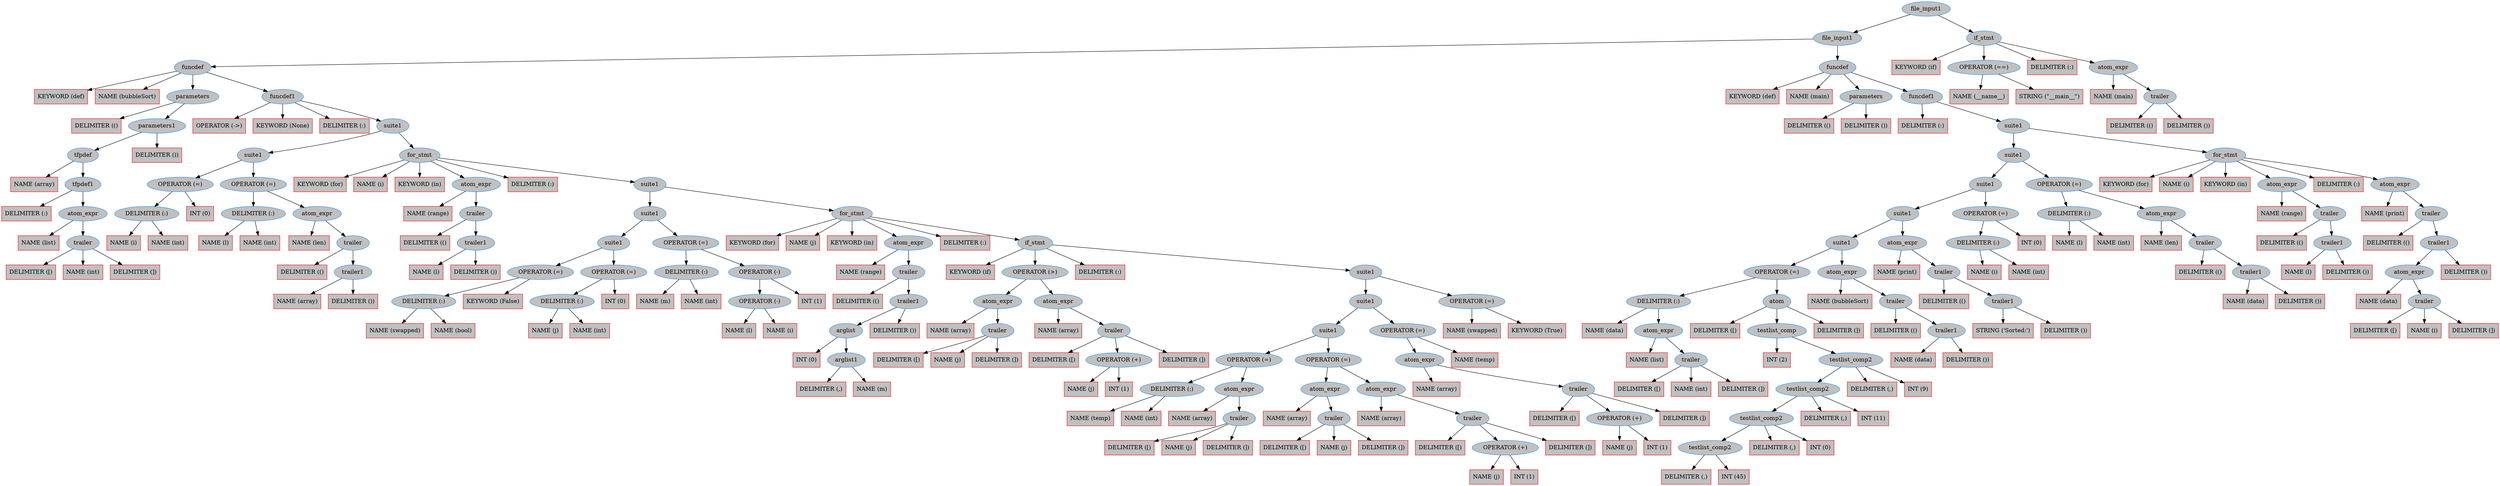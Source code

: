 digraph ParseTree {
"0x588ff08eded0"[label="file_input1" shape=ellipse style=filled color="dodgerblue" fillcolor="grey"];

"0x588ff08eded0" -> "0x588ff08ec2b0";
"0x588ff08ec2b0"[label="file_input1" shape=ellipse style=filled color="dodgerblue" fillcolor="grey"];

"0x588ff08ec2b0" -> "0x588ff08de7e0";
"0x588ff08de7e0"[label="funcdef" shape=ellipse style=filled color="dodgerblue" fillcolor="grey"];

"0x588ff08de7e0" -> "0x588ff08de550";
"0x588ff08de550"[label="KEYWORD (def)" shape=box style=filled color="red" fillcolor="grey"];

"0x588ff08de7e0" -> "0x588ff08de610";
"0x588ff08de610"[label="NAME (bubbleSort)" shape=box style=filled color="red" fillcolor="grey"];

"0x588ff08de7e0" -> "0x588ff08c92b0";
"0x588ff08c92b0"[label="parameters" shape=ellipse style=filled color="dodgerblue" fillcolor="grey"];

"0x588ff08c92b0" -> "0x588ff08c91f0";
"0x588ff08c91f0"[label="DELIMITER (()" shape=box style=filled color="red" fillcolor="grey"];

"0x588ff08c92b0" -> "0x588ff08c9130";
"0x588ff08c9130"[label="parameters1" shape=ellipse style=filled color="dodgerblue" fillcolor="grey"];

"0x588ff08c9130" -> "0x588ff08c8f40";
"0x588ff08c8f40"[label="tfpdef" shape=ellipse style=filled color="dodgerblue" fillcolor="grey"];

"0x588ff08c8f40" -> "0x588ff08c8cc0";
"0x588ff08c8cc0"[label="NAME (array)" shape=box style=filled color="red" fillcolor="grey"];

"0x588ff08c8f40" -> "0x588ff08c8be0";
"0x588ff08c8be0"[label="tfpdef1" shape=ellipse style=filled color="dodgerblue" fillcolor="grey"];

"0x588ff08c8be0" -> "0x588ff08c8b20";
"0x588ff08c8b20"[label="DELIMITER (:)" shape=box style=filled color="red" fillcolor="grey"];

"0x588ff08c8be0" -> "0x588ff08c8a40";
"0x588ff08c8a40"[label="atom_expr" shape=ellipse style=filled color="dodgerblue" fillcolor="grey"];

"0x588ff08c8a40" -> "0x588ff08c7c90";
"0x588ff08c7c90"[label="NAME (list)" shape=box style=filled color="red" fillcolor="grey"];

"0x588ff08c8a40" -> "0x588ff08c86c0";
"0x588ff08c86c0"[label="trailer" shape=ellipse style=filled color="dodgerblue" fillcolor="grey"];

"0x588ff08c86c0" -> "0x588ff08c8450";
"0x588ff08c8450"[label="DELIMITER ([)" shape=box style=filled color="red" fillcolor="grey"];

"0x588ff08c86c0" -> "0x588ff08c8370";
"0x588ff08c8370"[label="NAME (int)" shape=box style=filled color="red" fillcolor="grey"];

"0x588ff08c86c0" -> "0x588ff08c8510";
"0x588ff08c8510"[label="DELIMITER (])" shape=box style=filled color="red" fillcolor="grey"];

"0x588ff08c9130" -> "0x588ff08c9070";
"0x588ff08c9070"[label="DELIMITER ())" shape=box style=filled color="red" fillcolor="grey"];

"0x588ff08de7e0" -> "0x588ff08de460";
"0x588ff08de460"[label="funcdef1" shape=ellipse style=filled color="dodgerblue" fillcolor="grey"];

"0x588ff08de460" -> "0x588ff08de2e0";
"0x588ff08de2e0"[label="OPERATOR (->)" shape=box style=filled color="red" fillcolor="grey"];

"0x588ff08de460" -> "0x588ff08c9750";
"0x588ff08c9750"[label="KEYWORD (None)" shape=box style=filled color="red" fillcolor="grey"];

"0x588ff08de460" -> "0x588ff08de3a0";
"0x588ff08de3a0"[label="DELIMITER (:)" shape=box style=filled color="red" fillcolor="grey"];

"0x588ff08de460" -> "0x588ff08de200";
"0x588ff08de200"[label="suite1" shape=ellipse style=filled color="dodgerblue" fillcolor="grey"];

"0x588ff08de200" -> "0x588ff08cce30";
"0x588ff08cce30"[label="suite1" shape=ellipse style=filled color="dodgerblue" fillcolor="grey"];

"0x588ff08cce30" -> "0x588ff08caf60";
"0x588ff08caf60"[label="OPERATOR (=)" shape=ellipse style=filled color="dodgerblue" fillcolor="grey"];

"0x588ff08caf60" -> "0x588ff08ca7f0";
"0x588ff08ca7f0"[label="DELIMITER (:)" shape=ellipse style=filled color="dodgerblue" fillcolor="grey"];

"0x588ff08ca7f0" -> "0x588ff08c9cf0";
"0x588ff08c9cf0"[label="NAME (i)" shape=box style=filled color="red" fillcolor="grey"];

"0x588ff08ca7f0" -> "0x588ff08ca1d0";
"0x588ff08ca1d0"[label="NAME (int)" shape=box style=filled color="red" fillcolor="grey"];

"0x588ff08caf60" -> "0x588ff08ca650";
"0x588ff08ca650"[label="INT (0)" shape=box style=filled color="red" fillcolor="grey"];

"0x588ff08cce30" -> "0x588ff08ccd00";
"0x588ff08ccd00"[label="OPERATOR (=)" shape=ellipse style=filled color="dodgerblue" fillcolor="grey"];

"0x588ff08ccd00" -> "0x588ff08cc9a0";
"0x588ff08cc9a0"[label="DELIMITER (:)" shape=ellipse style=filled color="dodgerblue" fillcolor="grey"];

"0x588ff08cc9a0" -> "0x588ff08cb4f0";
"0x588ff08cb4f0"[label="NAME (l)" shape=box style=filled color="red" fillcolor="grey"];

"0x588ff08cc9a0" -> "0x588ff08cb9d0";
"0x588ff08cb9d0"[label="NAME (int)" shape=box style=filled color="red" fillcolor="grey"];

"0x588ff08ccd00" -> "0x588ff08cc800";
"0x588ff08cc800"[label="atom_expr" shape=ellipse style=filled color="dodgerblue" fillcolor="grey"];

"0x588ff08cc800" -> "0x588ff08cbab0";
"0x588ff08cbab0"[label="NAME (len)" shape=box style=filled color="red" fillcolor="grey"];

"0x588ff08cc800" -> "0x588ff08cc460";
"0x588ff08cc460"[label="trailer" shape=ellipse style=filled color="dodgerblue" fillcolor="grey"];

"0x588ff08cc460" -> "0x588ff08cc2c0";
"0x588ff08cc2c0"[label="DELIMITER (()" shape=box style=filled color="red" fillcolor="grey"];

"0x588ff08cc460" -> "0x588ff08cc200";
"0x588ff08cc200"[label="trailer1" shape=ellipse style=filled color="dodgerblue" fillcolor="grey"];

"0x588ff08cc200" -> "0x588ff08cc030";
"0x588ff08cc030"[label="NAME (array)" shape=box style=filled color="red" fillcolor="grey"];

"0x588ff08cc200" -> "0x588ff08cc140";
"0x588ff08cc140"[label="DELIMITER ())" shape=box style=filled color="red" fillcolor="grey"];

"0x588ff08de200" -> "0x588ff08ddda0";
"0x588ff08ddda0"[label="for_stmt" shape=ellipse style=filled color="dodgerblue" fillcolor="grey"];

"0x588ff08ddda0" -> "0x588ff08ddb60";
"0x588ff08ddb60"[label="KEYWORD (for)" shape=box style=filled color="red" fillcolor="grey"];

"0x588ff08ddda0" -> "0x588ff08cd0f0";
"0x588ff08cd0f0"[label="NAME (i)" shape=box style=filled color="red" fillcolor="grey"];

"0x588ff08ddda0" -> "0x588ff08ddc20";
"0x588ff08ddc20"[label="KEYWORD (in)" shape=box style=filled color="red" fillcolor="grey"];

"0x588ff08ddda0" -> "0x588ff08ce010";
"0x588ff08ce010"[label="atom_expr" shape=ellipse style=filled color="dodgerblue" fillcolor="grey"];

"0x588ff08ce010" -> "0x588ff08cd200";
"0x588ff08cd200"[label="NAME (range)" shape=box style=filled color="red" fillcolor="grey"];

"0x588ff08ce010" -> "0x588ff08cdb90";
"0x588ff08cdb90"[label="trailer" shape=ellipse style=filled color="dodgerblue" fillcolor="grey"];

"0x588ff08cdb90" -> "0x588ff08cd9f0";
"0x588ff08cd9f0"[label="DELIMITER (()" shape=box style=filled color="red" fillcolor="grey"];

"0x588ff08cdb90" -> "0x588ff08cd930";
"0x588ff08cd930"[label="trailer1" shape=ellipse style=filled color="dodgerblue" fillcolor="grey"];

"0x588ff08cd930" -> "0x588ff08cd760";
"0x588ff08cd760"[label="NAME (l)" shape=box style=filled color="red" fillcolor="grey"];

"0x588ff08cd930" -> "0x588ff08cd870";
"0x588ff08cd870"[label="DELIMITER ())" shape=box style=filled color="red" fillcolor="grey"];

"0x588ff08ddda0" -> "0x588ff08ddce0";
"0x588ff08ddce0"[label="DELIMITER (:)" shape=box style=filled color="red" fillcolor="grey"];

"0x588ff08ddda0" -> "0x588ff08dda80";
"0x588ff08dda80"[label="suite1" shape=ellipse style=filled color="dodgerblue" fillcolor="grey"];

"0x588ff08dda80" -> "0x588ff08d2390";
"0x588ff08d2390"[label="suite1" shape=ellipse style=filled color="dodgerblue" fillcolor="grey"];

"0x588ff08d2390" -> "0x588ff08d0940";
"0x588ff08d0940"[label="suite1" shape=ellipse style=filled color="dodgerblue" fillcolor="grey"];

"0x588ff08d0940" -> "0x588ff08cf420";
"0x588ff08cf420"[label="OPERATOR (=)" shape=ellipse style=filled color="dodgerblue" fillcolor="grey"];

"0x588ff08cf420" -> "0x588ff08cf0c0";
"0x588ff08cf0c0"[label="DELIMITER (:)" shape=ellipse style=filled color="dodgerblue" fillcolor="grey"];

"0x588ff08cf0c0" -> "0x588ff08ce5c0";
"0x588ff08ce5c0"[label="NAME (swapped)" shape=box style=filled color="red" fillcolor="grey"];

"0x588ff08cf0c0" -> "0x588ff08ceaa0";
"0x588ff08ceaa0"[label="NAME (bool)" shape=box style=filled color="red" fillcolor="grey"];

"0x588ff08cf420" -> "0x588ff08cef20";
"0x588ff08cef20"[label="KEYWORD (False)" shape=box style=filled color="red" fillcolor="grey"];

"0x588ff08d0940" -> "0x588ff08d0810";
"0x588ff08d0810"[label="OPERATOR (=)" shape=ellipse style=filled color="dodgerblue" fillcolor="grey"];

"0x588ff08d0810" -> "0x588ff08d04b0";
"0x588ff08d04b0"[label="DELIMITER (:)" shape=ellipse style=filled color="dodgerblue" fillcolor="grey"];

"0x588ff08d04b0" -> "0x588ff08cf9b0";
"0x588ff08cf9b0"[label="NAME (j)" shape=box style=filled color="red" fillcolor="grey"];

"0x588ff08d04b0" -> "0x588ff08cfe90";
"0x588ff08cfe90"[label="NAME (int)" shape=box style=filled color="red" fillcolor="grey"];

"0x588ff08d0810" -> "0x588ff08d0310";
"0x588ff08d0310"[label="INT (0)" shape=box style=filled color="red" fillcolor="grey"];

"0x588ff08d2390" -> "0x588ff08d2260";
"0x588ff08d2260"[label="OPERATOR (=)" shape=ellipse style=filled color="dodgerblue" fillcolor="grey"];

"0x588ff08d2260" -> "0x588ff08d1f00";
"0x588ff08d1f00"[label="DELIMITER (:)" shape=ellipse style=filled color="dodgerblue" fillcolor="grey"];

"0x588ff08d1f00" -> "0x588ff08d0e80";
"0x588ff08d0e80"[label="NAME (m)" shape=box style=filled color="red" fillcolor="grey"];

"0x588ff08d1f00" -> "0x588ff08d1360";
"0x588ff08d1360"[label="NAME (int)" shape=box style=filled color="red" fillcolor="grey"];

"0x588ff08d2260" -> "0x588ff08d1d60";
"0x588ff08d1d60"[label="OPERATOR (-)" shape=ellipse style=filled color="dodgerblue" fillcolor="grey"];

"0x588ff08d1d60" -> "0x588ff08d1620";
"0x588ff08d1620"[label="OPERATOR (-)" shape=ellipse style=filled color="dodgerblue" fillcolor="grey"];

"0x588ff08d1620" -> "0x588ff08d1520";
"0x588ff08d1520"[label="NAME (l)" shape=box style=filled color="red" fillcolor="grey"];

"0x588ff08d1620" -> "0x588ff08d17e0";
"0x588ff08d17e0"[label="NAME (i)" shape=box style=filled color="red" fillcolor="grey"];

"0x588ff08d1d60" -> "0x588ff08d1aa0";
"0x588ff08d1aa0"[label="INT (1)" shape=box style=filled color="red" fillcolor="grey"];

"0x588ff08dda80" -> "0x588ff08dd620";
"0x588ff08dd620"[label="for_stmt" shape=ellipse style=filled color="dodgerblue" fillcolor="grey"];

"0x588ff08dd620" -> "0x588ff08dd3e0";
"0x588ff08dd3e0"[label="KEYWORD (for)" shape=box style=filled color="red" fillcolor="grey"];

"0x588ff08dd620" -> "0x588ff08d2650";
"0x588ff08d2650"[label="NAME (j)" shape=box style=filled color="red" fillcolor="grey"];

"0x588ff08dd620" -> "0x588ff08dd4a0";
"0x588ff08dd4a0"[label="KEYWORD (in)" shape=box style=filled color="red" fillcolor="grey"];

"0x588ff08dd620" -> "0x588ff08d3ba0";
"0x588ff08d3ba0"[label="atom_expr" shape=ellipse style=filled color="dodgerblue" fillcolor="grey"];

"0x588ff08d3ba0" -> "0x588ff08d2760";
"0x588ff08d2760"[label="NAME (range)" shape=box style=filled color="red" fillcolor="grey"];

"0x588ff08d3ba0" -> "0x588ff08d3720";
"0x588ff08d3720"[label="trailer" shape=ellipse style=filled color="dodgerblue" fillcolor="grey"];

"0x588ff08d3720" -> "0x588ff08d3580";
"0x588ff08d3580"[label="DELIMITER (()" shape=box style=filled color="red" fillcolor="grey"];

"0x588ff08d3720" -> "0x588ff08d34c0";
"0x588ff08d34c0"[label="trailer1" shape=ellipse style=filled color="dodgerblue" fillcolor="grey"];

"0x588ff08d34c0" -> "0x588ff08d3310";
"0x588ff08d3310"[label="arglist" shape=ellipse style=filled color="dodgerblue" fillcolor="grey"];

"0x588ff08d3310" -> "0x588ff08d2be0";
"0x588ff08d2be0"[label="INT (0)" shape=box style=filled color="red" fillcolor="grey"];

"0x588ff08d3310" -> "0x588ff08d3200";
"0x588ff08d3200"[label="arglist1" shape=ellipse style=filled color="dodgerblue" fillcolor="grey"];

"0x588ff08d3200" -> "0x588ff08d3140";
"0x588ff08d3140"[label="DELIMITER (,)" shape=box style=filled color="red" fillcolor="grey"];

"0x588ff08d3200" -> "0x588ff08d3060";
"0x588ff08d3060"[label="NAME (m)" shape=box style=filled color="red" fillcolor="grey"];

"0x588ff08d34c0" -> "0x588ff08d3400";
"0x588ff08d3400"[label="DELIMITER ())" shape=box style=filled color="red" fillcolor="grey"];

"0x588ff08dd620" -> "0x588ff08dd560";
"0x588ff08dd560"[label="DELIMITER (:)" shape=box style=filled color="red" fillcolor="grey"];

"0x588ff08dd620" -> "0x588ff08dd320";
"0x588ff08dd320"[label="if_stmt" shape=ellipse style=filled color="dodgerblue" fillcolor="grey"];

"0x588ff08dd320" -> "0x588ff08dce00";
"0x588ff08dce00"[label="KEYWORD (if)" shape=box style=filled color="red" fillcolor="grey"];

"0x588ff08dd320" -> "0x588ff08d5990";
"0x588ff08d5990"[label="OPERATOR (>)" shape=ellipse style=filled color="dodgerblue" fillcolor="grey"];

"0x588ff08d5990" -> "0x588ff08d4790";
"0x588ff08d4790"[label="atom_expr" shape=ellipse style=filled color="dodgerblue" fillcolor="grey"];

"0x588ff08d4790" -> "0x588ff08d3cf0";
"0x588ff08d3cf0"[label="NAME (array)" shape=box style=filled color="red" fillcolor="grey"];

"0x588ff08d4790" -> "0x588ff08d46d0";
"0x588ff08d46d0"[label="trailer" shape=ellipse style=filled color="dodgerblue" fillcolor="grey"];

"0x588ff08d46d0" -> "0x588ff08d4460";
"0x588ff08d4460"[label="DELIMITER ([)" shape=box style=filled color="red" fillcolor="grey"];

"0x588ff08d46d0" -> "0x588ff08d4350";
"0x588ff08d4350"[label="NAME (j)" shape=box style=filled color="red" fillcolor="grey"];

"0x588ff08d46d0" -> "0x588ff08d4520";
"0x588ff08d4520"[label="DELIMITER (])" shape=box style=filled color="red" fillcolor="grey"];

"0x588ff08d5990" -> "0x588ff08d56d0";
"0x588ff08d56d0"[label="atom_expr" shape=ellipse style=filled color="dodgerblue" fillcolor="grey"];

"0x588ff08d56d0" -> "0x588ff08d4970";
"0x588ff08d4970"[label="NAME (array)" shape=box style=filled color="red" fillcolor="grey"];

"0x588ff08d56d0" -> "0x588ff08d5610";
"0x588ff08d5610"[label="trailer" shape=ellipse style=filled color="dodgerblue" fillcolor="grey"];

"0x588ff08d5610" -> "0x588ff08d53a0";
"0x588ff08d53a0"[label="DELIMITER ([)" shape=box style=filled color="red" fillcolor="grey"];

"0x588ff08d5610" -> "0x588ff08d5290";
"0x588ff08d5290"[label="OPERATOR (+)" shape=ellipse style=filled color="dodgerblue" fillcolor="grey"];

"0x588ff08d5290" -> "0x588ff08d4b50";
"0x588ff08d4b50"[label="NAME (j)" shape=box style=filled color="red" fillcolor="grey"];

"0x588ff08d5290" -> "0x588ff08d4e10";
"0x588ff08d4e10"[label="INT (1)" shape=box style=filled color="red" fillcolor="grey"];

"0x588ff08d5610" -> "0x588ff08d5460";
"0x588ff08d5460"[label="DELIMITER (])" shape=box style=filled color="red" fillcolor="grey"];

"0x588ff08dd320" -> "0x588ff08dcec0";
"0x588ff08dcec0"[label="DELIMITER (:)" shape=box style=filled color="red" fillcolor="grey"];

"0x588ff08dd320" -> "0x588ff08dccd0";
"0x588ff08dccd0"[label="suite1" shape=ellipse style=filled color="dodgerblue" fillcolor="grey"];

"0x588ff08dccd0" -> "0x588ff08dba00";
"0x588ff08dba00"[label="suite1" shape=ellipse style=filled color="dodgerblue" fillcolor="grey"];

"0x588ff08dba00" -> "0x588ff08d9db0";
"0x588ff08d9db0"[label="suite1" shape=ellipse style=filled color="dodgerblue" fillcolor="grey"];

"0x588ff08d9db0" -> "0x588ff08d7750";
"0x588ff08d7750"[label="OPERATOR (=)" shape=ellipse style=filled color="dodgerblue" fillcolor="grey"];

"0x588ff08d7750" -> "0x588ff08d73f0";
"0x588ff08d73f0"[label="DELIMITER (:)" shape=ellipse style=filled color="dodgerblue" fillcolor="grey"];

"0x588ff08d73f0" -> "0x588ff08d5f30";
"0x588ff08d5f30"[label="NAME (temp)" shape=box style=filled color="red" fillcolor="grey"];

"0x588ff08d73f0" -> "0x588ff08d6410";
"0x588ff08d6410"[label="NAME (int)" shape=box style=filled color="red" fillcolor="grey"];

"0x588ff08d7750" -> "0x588ff08d7250";
"0x588ff08d7250"[label="atom_expr" shape=ellipse style=filled color="dodgerblue" fillcolor="grey"];

"0x588ff08d7250" -> "0x588ff08d64f0";
"0x588ff08d64f0"[label="NAME (array)" shape=box style=filled color="red" fillcolor="grey"];

"0x588ff08d7250" -> "0x588ff08d6ed0";
"0x588ff08d6ed0"[label="trailer" shape=ellipse style=filled color="dodgerblue" fillcolor="grey"];

"0x588ff08d6ed0" -> "0x588ff08d6c60";
"0x588ff08d6c60"[label="DELIMITER ([)" shape=box style=filled color="red" fillcolor="grey"];

"0x588ff08d6ed0" -> "0x588ff08d6b50";
"0x588ff08d6b50"[label="NAME (j)" shape=box style=filled color="red" fillcolor="grey"];

"0x588ff08d6ed0" -> "0x588ff08d6d20";
"0x588ff08d6d20"[label="DELIMITER (])" shape=box style=filled color="red" fillcolor="grey"];

"0x588ff08d9db0" -> "0x588ff08d9c80";
"0x588ff08d9c80"[label="OPERATOR (=)" shape=ellipse style=filled color="dodgerblue" fillcolor="grey"];

"0x588ff08d9c80" -> "0x588ff08d86a0";
"0x588ff08d86a0"[label="atom_expr" shape=ellipse style=filled color="dodgerblue" fillcolor="grey"];

"0x588ff08d86a0" -> "0x588ff08d7880";
"0x588ff08d7880"[label="NAME (array)" shape=box style=filled color="red" fillcolor="grey"];

"0x588ff08d86a0" -> "0x588ff08d8240";
"0x588ff08d8240"[label="trailer" shape=ellipse style=filled color="dodgerblue" fillcolor="grey"];

"0x588ff08d8240" -> "0x588ff08d7fd0";
"0x588ff08d7fd0"[label="DELIMITER ([)" shape=box style=filled color="red" fillcolor="grey"];

"0x588ff08d8240" -> "0x588ff08d7ec0";
"0x588ff08d7ec0"[label="NAME (j)" shape=box style=filled color="red" fillcolor="grey"];

"0x588ff08d8240" -> "0x588ff08d8090";
"0x588ff08d8090"[label="DELIMITER (])" shape=box style=filled color="red" fillcolor="grey"];

"0x588ff08d9c80" -> "0x588ff08d98e0";
"0x588ff08d98e0"[label="atom_expr" shape=ellipse style=filled color="dodgerblue" fillcolor="grey"];

"0x588ff08d98e0" -> "0x588ff08d8800";
"0x588ff08d8800"[label="NAME (array)" shape=box style=filled color="red" fillcolor="grey"];

"0x588ff08d98e0" -> "0x588ff08d9480";
"0x588ff08d9480"[label="trailer" shape=ellipse style=filled color="dodgerblue" fillcolor="grey"];

"0x588ff08d9480" -> "0x588ff08d9210";
"0x588ff08d9210"[label="DELIMITER ([)" shape=box style=filled color="red" fillcolor="grey"];

"0x588ff08d9480" -> "0x588ff08d9100";
"0x588ff08d9100"[label="OPERATOR (+)" shape=ellipse style=filled color="dodgerblue" fillcolor="grey"];

"0x588ff08d9100" -> "0x588ff08d89c0";
"0x588ff08d89c0"[label="NAME (j)" shape=box style=filled color="red" fillcolor="grey"];

"0x588ff08d9100" -> "0x588ff08d8c80";
"0x588ff08d8c80"[label="INT (1)" shape=box style=filled color="red" fillcolor="grey"];

"0x588ff08d9480" -> "0x588ff08d92d0";
"0x588ff08d92d0"[label="DELIMITER (])" shape=box style=filled color="red" fillcolor="grey"];

"0x588ff08dba00" -> "0x588ff08db8d0";
"0x588ff08db8d0"[label="OPERATOR (=)" shape=ellipse style=filled color="dodgerblue" fillcolor="grey"];

"0x588ff08db8d0" -> "0x588ff08daf70";
"0x588ff08daf70"[label="atom_expr" shape=ellipse style=filled color="dodgerblue" fillcolor="grey"];

"0x588ff08daf70" -> "0x588ff08d9e70";
"0x588ff08d9e70"[label="NAME (array)" shape=box style=filled color="red" fillcolor="grey"];

"0x588ff08daf70" -> "0x588ff08dab10";
"0x588ff08dab10"[label="trailer" shape=ellipse style=filled color="dodgerblue" fillcolor="grey"];

"0x588ff08dab10" -> "0x588ff08da8a0";
"0x588ff08da8a0"[label="DELIMITER ([)" shape=box style=filled color="red" fillcolor="grey"];

"0x588ff08dab10" -> "0x588ff08da790";
"0x588ff08da790"[label="OPERATOR (+)" shape=ellipse style=filled color="dodgerblue" fillcolor="grey"];

"0x588ff08da790" -> "0x588ff08da050";
"0x588ff08da050"[label="NAME (j)" shape=box style=filled color="red" fillcolor="grey"];

"0x588ff08da790" -> "0x588ff08da310";
"0x588ff08da310"[label="INT (1)" shape=box style=filled color="red" fillcolor="grey"];

"0x588ff08dab10" -> "0x588ff08da960";
"0x588ff08da960"[label="DELIMITER (])" shape=box style=filled color="red" fillcolor="grey"];

"0x588ff08db8d0" -> "0x588ff08db530";
"0x588ff08db530"[label="NAME (temp)" shape=box style=filled color="red" fillcolor="grey"];

"0x588ff08dccd0" -> "0x588ff08dc8a0";
"0x588ff08dc8a0"[label="OPERATOR (=)" shape=ellipse style=filled color="dodgerblue" fillcolor="grey"];

"0x588ff08dc8a0" -> "0x588ff08dbf40";
"0x588ff08dbf40"[label="NAME (swapped)" shape=box style=filled color="red" fillcolor="grey"];

"0x588ff08dc8a0" -> "0x588ff08dc500";
"0x588ff08dc500"[label="KEYWORD (True)" shape=box style=filled color="red" fillcolor="grey"];

"0x588ff08ec2b0" -> "0x588ff08ec1a0";
"0x588ff08ec1a0"[label="funcdef" shape=ellipse style=filled color="dodgerblue" fillcolor="grey"];

"0x588ff08ec1a0" -> "0x588ff08ec020";
"0x588ff08ec020"[label="KEYWORD (def)" shape=box style=filled color="red" fillcolor="grey"];

"0x588ff08ec1a0" -> "0x588ff08ec0e0";
"0x588ff08ec0e0"[label="NAME (main)" shape=box style=filled color="red" fillcolor="grey"];

"0x588ff08ec1a0" -> "0x588ff08dec60";
"0x588ff08dec60"[label="parameters" shape=ellipse style=filled color="dodgerblue" fillcolor="grey"];

"0x588ff08dec60" -> "0x588ff08deba0";
"0x588ff08deba0"[label="DELIMITER (()" shape=box style=filled color="red" fillcolor="grey"];

"0x588ff08dec60" -> "0x588ff08deae0";
"0x588ff08deae0"[label="DELIMITER ())" shape=box style=filled color="red" fillcolor="grey"];

"0x588ff08ec1a0" -> "0x588ff08ebf60";
"0x588ff08ebf60"[label="funcdef1" shape=ellipse style=filled color="dodgerblue" fillcolor="grey"];

"0x588ff08ebf60" -> "0x588ff08ebea0";
"0x588ff08ebea0"[label="DELIMITER (:)" shape=box style=filled color="red" fillcolor="grey"];

"0x588ff08ebf60" -> "0x588ff08ebdc0";
"0x588ff08ebdc0"[label="suite1" shape=ellipse style=filled color="dodgerblue" fillcolor="grey"];

"0x588ff08ebdc0" -> "0x588ff08e8530";
"0x588ff08e8530"[label="suite1" shape=ellipse style=filled color="dodgerblue" fillcolor="grey"];

"0x588ff08e8530" -> "0x588ff08e66b0";
"0x588ff08e66b0"[label="suite1" shape=ellipse style=filled color="dodgerblue" fillcolor="grey"];

"0x588ff08e66b0" -> "0x588ff08e51e0";
"0x588ff08e51e0"[label="suite1" shape=ellipse style=filled color="dodgerblue" fillcolor="grey"];

"0x588ff08e51e0" -> "0x588ff08e3ee0";
"0x588ff08e3ee0"[label="suite1" shape=ellipse style=filled color="dodgerblue" fillcolor="grey"];

"0x588ff08e3ee0" -> "0x588ff08e2c00";
"0x588ff08e2c00"[label="OPERATOR (=)" shape=ellipse style=filled color="dodgerblue" fillcolor="grey"];

"0x588ff08e2c00" -> "0x588ff08e26e0";
"0x588ff08e26e0"[label="DELIMITER (:)" shape=ellipse style=filled color="dodgerblue" fillcolor="grey"];

"0x588ff08e26e0" -> "0x588ff08df240";
"0x588ff08df240"[label="NAME (data)" shape=box style=filled color="red" fillcolor="grey"];

"0x588ff08e26e0" -> "0x588ff08e00e0";
"0x588ff08e00e0"[label="atom_expr" shape=ellipse style=filled color="dodgerblue" fillcolor="grey"];

"0x588ff08e00e0" -> "0x588ff08df3a0";
"0x588ff08df3a0"[label="NAME (list)" shape=box style=filled color="red" fillcolor="grey"];

"0x588ff08e00e0" -> "0x588ff08dfd60";
"0x588ff08dfd60"[label="trailer" shape=ellipse style=filled color="dodgerblue" fillcolor="grey"];

"0x588ff08dfd60" -> "0x588ff08dfaf0";
"0x588ff08dfaf0"[label="DELIMITER ([)" shape=box style=filled color="red" fillcolor="grey"];

"0x588ff08dfd60" -> "0x588ff08df9e0";
"0x588ff08df9e0"[label="NAME (int)" shape=box style=filled color="red" fillcolor="grey"];

"0x588ff08dfd60" -> "0x588ff08dfbb0";
"0x588ff08dfbb0"[label="DELIMITER (])" shape=box style=filled color="red" fillcolor="grey"];

"0x588ff08e2c00" -> "0x588ff08e2540";
"0x588ff08e2540"[label="atom" shape=ellipse style=filled color="dodgerblue" fillcolor="grey"];

"0x588ff08e2540" -> "0x588ff08e2030";
"0x588ff08e2030"[label="DELIMITER ([)" shape=box style=filled color="red" fillcolor="grey"];

"0x588ff08e2540" -> "0x588ff08e1f40";
"0x588ff08e1f40"[label="testlist_comp" shape=ellipse style=filled color="dodgerblue" fillcolor="grey"];

"0x588ff08e1f40" -> "0x588ff08e0580";
"0x588ff08e0580"[label="INT (2)" shape=box style=filled color="red" fillcolor="grey"];

"0x588ff08e1f40" -> "0x588ff08e1e30";
"0x588ff08e1e30"[label="testlist_comp2" shape=ellipse style=filled color="dodgerblue" fillcolor="grey"];

"0x588ff08e1e30" -> "0x588ff08e1800";
"0x588ff08e1800"[label="testlist_comp2" shape=ellipse style=filled color="dodgerblue" fillcolor="grey"];

"0x588ff08e1800" -> "0x588ff08e11d0";
"0x588ff08e11d0"[label="testlist_comp2" shape=ellipse style=filled color="dodgerblue" fillcolor="grey"];

"0x588ff08e11d0" -> "0x588ff08e0ba0";
"0x588ff08e0ba0"[label="testlist_comp2" shape=ellipse style=filled color="dodgerblue" fillcolor="grey"];

"0x588ff08e0ba0" -> "0x588ff08e0ae0";
"0x588ff08e0ae0"[label="DELIMITER (,)" shape=box style=filled color="red" fillcolor="grey"];

"0x588ff08e0ba0" -> "0x588ff08e0a00";
"0x588ff08e0a00"[label="INT (45)" shape=box style=filled color="red" fillcolor="grey"];

"0x588ff08e11d0" -> "0x588ff08e1110";
"0x588ff08e1110"[label="DELIMITER (,)" shape=box style=filled color="red" fillcolor="grey"];

"0x588ff08e11d0" -> "0x588ff08e1030";
"0x588ff08e1030"[label="INT (0)" shape=box style=filled color="red" fillcolor="grey"];

"0x588ff08e1800" -> "0x588ff08e1740";
"0x588ff08e1740"[label="DELIMITER (,)" shape=box style=filled color="red" fillcolor="grey"];

"0x588ff08e1800" -> "0x588ff08e1660";
"0x588ff08e1660"[label="INT (11)" shape=box style=filled color="red" fillcolor="grey"];

"0x588ff08e1e30" -> "0x588ff08e1d70";
"0x588ff08e1d70"[label="DELIMITER (,)" shape=box style=filled color="red" fillcolor="grey"];

"0x588ff08e1e30" -> "0x588ff08e1c90";
"0x588ff08e1c90"[label="INT (9)" shape=box style=filled color="red" fillcolor="grey"];

"0x588ff08e2540" -> "0x588ff08e20f0";
"0x588ff08e20f0"[label="DELIMITER (])" shape=box style=filled color="red" fillcolor="grey"];

"0x588ff08e3ee0" -> "0x588ff08e3dd0";
"0x588ff08e3dd0"[label="atom_expr" shape=ellipse style=filled color="dodgerblue" fillcolor="grey"];

"0x588ff08e3dd0" -> "0x588ff08e2cc0";
"0x588ff08e2cc0"[label="NAME (bubbleSort)" shape=box style=filled color="red" fillcolor="grey"];

"0x588ff08e3dd0" -> "0x588ff08e3670";
"0x588ff08e3670"[label="trailer" shape=ellipse style=filled color="dodgerblue" fillcolor="grey"];

"0x588ff08e3670" -> "0x588ff08e34d0";
"0x588ff08e34d0"[label="DELIMITER (()" shape=box style=filled color="red" fillcolor="grey"];

"0x588ff08e3670" -> "0x588ff08e3410";
"0x588ff08e3410"[label="trailer1" shape=ellipse style=filled color="dodgerblue" fillcolor="grey"];

"0x588ff08e3410" -> "0x588ff08e3240";
"0x588ff08e3240"[label="NAME (data)" shape=box style=filled color="red" fillcolor="grey"];

"0x588ff08e3410" -> "0x588ff08e3350";
"0x588ff08e3350"[label="DELIMITER ())" shape=box style=filled color="red" fillcolor="grey"];

"0x588ff08e51e0" -> "0x588ff08e50d0";
"0x588ff08e50d0"[label="atom_expr" shape=ellipse style=filled color="dodgerblue" fillcolor="grey"];

"0x588ff08e50d0" -> "0x588ff08e3fa0";
"0x588ff08e3fa0"[label="NAME (print)" shape=box style=filled color="red" fillcolor="grey"];

"0x588ff08e50d0" -> "0x588ff08e4970";
"0x588ff08e4970"[label="trailer" shape=ellipse style=filled color="dodgerblue" fillcolor="grey"];

"0x588ff08e4970" -> "0x588ff08e47d0";
"0x588ff08e47d0"[label="DELIMITER (()" shape=box style=filled color="red" fillcolor="grey"];

"0x588ff08e4970" -> "0x588ff08e4710";
"0x588ff08e4710"[label="trailer1" shape=ellipse style=filled color="dodgerblue" fillcolor="grey"];

"0x588ff08e4710" -> "0x588ff08e4540";
"0x588ff08e4540"[label="STRING ('Sorted:')" shape=box style=filled color="red" fillcolor="grey"];

"0x588ff08e4710" -> "0x588ff08e4650";
"0x588ff08e4650"[label="DELIMITER ())" shape=box style=filled color="red" fillcolor="grey"];

"0x588ff08e66b0" -> "0x588ff08e6580";
"0x588ff08e6580"[label="OPERATOR (=)" shape=ellipse style=filled color="dodgerblue" fillcolor="grey"];

"0x588ff08e6580" -> "0x588ff08e6220";
"0x588ff08e6220"[label="DELIMITER (:)" shape=ellipse style=filled color="dodgerblue" fillcolor="grey"];

"0x588ff08e6220" -> "0x588ff08e5720";
"0x588ff08e5720"[label="NAME (i)" shape=box style=filled color="red" fillcolor="grey"];

"0x588ff08e6220" -> "0x588ff08e5c00";
"0x588ff08e5c00"[label="NAME (int)" shape=box style=filled color="red" fillcolor="grey"];

"0x588ff08e6580" -> "0x588ff08e6080";
"0x588ff08e6080"[label="INT (0)" shape=box style=filled color="red" fillcolor="grey"];

"0x588ff08e8530" -> "0x588ff08e8400";
"0x588ff08e8400"[label="OPERATOR (=)" shape=ellipse style=filled color="dodgerblue" fillcolor="grey"];

"0x588ff08e8400" -> "0x588ff08e80a0";
"0x588ff08e80a0"[label="DELIMITER (:)" shape=ellipse style=filled color="dodgerblue" fillcolor="grey"];

"0x588ff08e80a0" -> "0x588ff08e6bf0";
"0x588ff08e6bf0"[label="NAME (l)" shape=box style=filled color="red" fillcolor="grey"];

"0x588ff08e80a0" -> "0x588ff08e70d0";
"0x588ff08e70d0"[label="NAME (int)" shape=box style=filled color="red" fillcolor="grey"];

"0x588ff08e8400" -> "0x588ff08e7f00";
"0x588ff08e7f00"[label="atom_expr" shape=ellipse style=filled color="dodgerblue" fillcolor="grey"];

"0x588ff08e7f00" -> "0x588ff08e71b0";
"0x588ff08e71b0"[label="NAME (len)" shape=box style=filled color="red" fillcolor="grey"];

"0x588ff08e7f00" -> "0x588ff08e7b60";
"0x588ff08e7b60"[label="trailer" shape=ellipse style=filled color="dodgerblue" fillcolor="grey"];

"0x588ff08e7b60" -> "0x588ff08e79c0";
"0x588ff08e79c0"[label="DELIMITER (()" shape=box style=filled color="red" fillcolor="grey"];

"0x588ff08e7b60" -> "0x588ff08e7900";
"0x588ff08e7900"[label="trailer1" shape=ellipse style=filled color="dodgerblue" fillcolor="grey"];

"0x588ff08e7900" -> "0x588ff08e7730";
"0x588ff08e7730"[label="NAME (data)" shape=box style=filled color="red" fillcolor="grey"];

"0x588ff08e7900" -> "0x588ff08e7840";
"0x588ff08e7840"[label="DELIMITER ())" shape=box style=filled color="red" fillcolor="grey"];

"0x588ff08ebdc0" -> "0x588ff08eb9b0";
"0x588ff08eb9b0"[label="for_stmt" shape=ellipse style=filled color="dodgerblue" fillcolor="grey"];

"0x588ff08eb9b0" -> "0x588ff08eb770";
"0x588ff08eb770"[label="KEYWORD (for)" shape=box style=filled color="red" fillcolor="grey"];

"0x588ff08eb9b0" -> "0x588ff08e87f0";
"0x588ff08e87f0"[label="NAME (i)" shape=box style=filled color="red" fillcolor="grey"];

"0x588ff08eb9b0" -> "0x588ff08eb830";
"0x588ff08eb830"[label="KEYWORD (in)" shape=box style=filled color="red" fillcolor="grey"];

"0x588ff08eb9b0" -> "0x588ff08e9710";
"0x588ff08e9710"[label="atom_expr" shape=ellipse style=filled color="dodgerblue" fillcolor="grey"];

"0x588ff08e9710" -> "0x588ff08e8900";
"0x588ff08e8900"[label="NAME (range)" shape=box style=filled color="red" fillcolor="grey"];

"0x588ff08e9710" -> "0x588ff08e9290";
"0x588ff08e9290"[label="trailer" shape=ellipse style=filled color="dodgerblue" fillcolor="grey"];

"0x588ff08e9290" -> "0x588ff08e90f0";
"0x588ff08e90f0"[label="DELIMITER (()" shape=box style=filled color="red" fillcolor="grey"];

"0x588ff08e9290" -> "0x588ff08e9030";
"0x588ff08e9030"[label="trailer1" shape=ellipse style=filled color="dodgerblue" fillcolor="grey"];

"0x588ff08e9030" -> "0x588ff08e8e60";
"0x588ff08e8e60"[label="NAME (l)" shape=box style=filled color="red" fillcolor="grey"];

"0x588ff08e9030" -> "0x588ff08e8f70";
"0x588ff08e8f70"[label="DELIMITER ())" shape=box style=filled color="red" fillcolor="grey"];

"0x588ff08eb9b0" -> "0x588ff08eb8f0";
"0x588ff08eb8f0"[label="DELIMITER (:)" shape=box style=filled color="red" fillcolor="grey"];

"0x588ff08eb9b0" -> "0x588ff08eb660";
"0x588ff08eb660"[label="atom_expr" shape=ellipse style=filled color="dodgerblue" fillcolor="grey"];

"0x588ff08eb660" -> "0x588ff08e9840";
"0x588ff08e9840"[label="NAME (print)" shape=box style=filled color="red" fillcolor="grey"];

"0x588ff08eb660" -> "0x588ff08eabb0";
"0x588ff08eabb0"[label="trailer" shape=ellipse style=filled color="dodgerblue" fillcolor="grey"];

"0x588ff08eabb0" -> "0x588ff08eaa10";
"0x588ff08eaa10"[label="DELIMITER (()" shape=box style=filled color="red" fillcolor="grey"];

"0x588ff08eabb0" -> "0x588ff08ea950";
"0x588ff08ea950"[label="trailer1" shape=ellipse style=filled color="dodgerblue" fillcolor="grey"];

"0x588ff08ea950" -> "0x588ff08ea780";
"0x588ff08ea780"[label="atom_expr" shape=ellipse style=filled color="dodgerblue" fillcolor="grey"];

"0x588ff08ea780" -> "0x588ff08e9940";
"0x588ff08e9940"[label="NAME (data)" shape=box style=filled color="red" fillcolor="grey"];

"0x588ff08ea780" -> "0x588ff08ea320";
"0x588ff08ea320"[label="trailer" shape=ellipse style=filled color="dodgerblue" fillcolor="grey"];

"0x588ff08ea320" -> "0x588ff08ea0b0";
"0x588ff08ea0b0"[label="DELIMITER ([)" shape=box style=filled color="red" fillcolor="grey"];

"0x588ff08ea320" -> "0x588ff08e9fa0";
"0x588ff08e9fa0"[label="NAME (i)" shape=box style=filled color="red" fillcolor="grey"];

"0x588ff08ea320" -> "0x588ff08ea170";
"0x588ff08ea170"[label="DELIMITER (])" shape=box style=filled color="red" fillcolor="grey"];

"0x588ff08ea950" -> "0x588ff08ea890";
"0x588ff08ea890"[label="DELIMITER ())" shape=box style=filled color="red" fillcolor="grey"];

"0x588ff08eded0" -> "0x588ff08edbf0";
"0x588ff08edbf0"[label="if_stmt" shape=ellipse style=filled color="dodgerblue" fillcolor="grey"];

"0x588ff08edbf0" -> "0x588ff08eda70";
"0x588ff08eda70"[label="KEYWORD (if)" shape=box style=filled color="red" fillcolor="grey"];

"0x588ff08edbf0" -> "0x588ff08eca10";
"0x588ff08eca10"[label="OPERATOR (==)" shape=ellipse style=filled color="dodgerblue" fillcolor="grey"];

"0x588ff08eca10" -> "0x588ff08ec470";
"0x588ff08ec470"[label="NAME (__name__)" shape=box style=filled color="red" fillcolor="grey"];

"0x588ff08eca10" -> "0x588ff08ec750";
"0x588ff08ec750"[label="STRING (\"__main__\")" shape=box style=filled color="red" fillcolor="grey"];

"0x588ff08edbf0" -> "0x588ff08edb30";
"0x588ff08edb30"[label="DELIMITER (:)" shape=box style=filled color="red" fillcolor="grey"];

"0x588ff08edbf0" -> "0x588ff08ed960";
"0x588ff08ed960"[label="atom_expr" shape=ellipse style=filled color="dodgerblue" fillcolor="grey"];

"0x588ff08ed960" -> "0x588ff08ecb30";
"0x588ff08ecb30"[label="NAME (main)" shape=box style=filled color="red" fillcolor="grey"];

"0x588ff08ed960" -> "0x588ff08eceb0";
"0x588ff08eceb0"[label="trailer" shape=ellipse style=filled color="dodgerblue" fillcolor="grey"];

"0x588ff08eceb0" -> "0x588ff08eccf0";
"0x588ff08eccf0"[label="DELIMITER (()" shape=box style=filled color="red" fillcolor="grey"];

"0x588ff08eceb0" -> "0x588ff08ecc30";
"0x588ff08ecc30"[label="DELIMITER ())" shape=box style=filled color="red" fillcolor="grey"];

}
